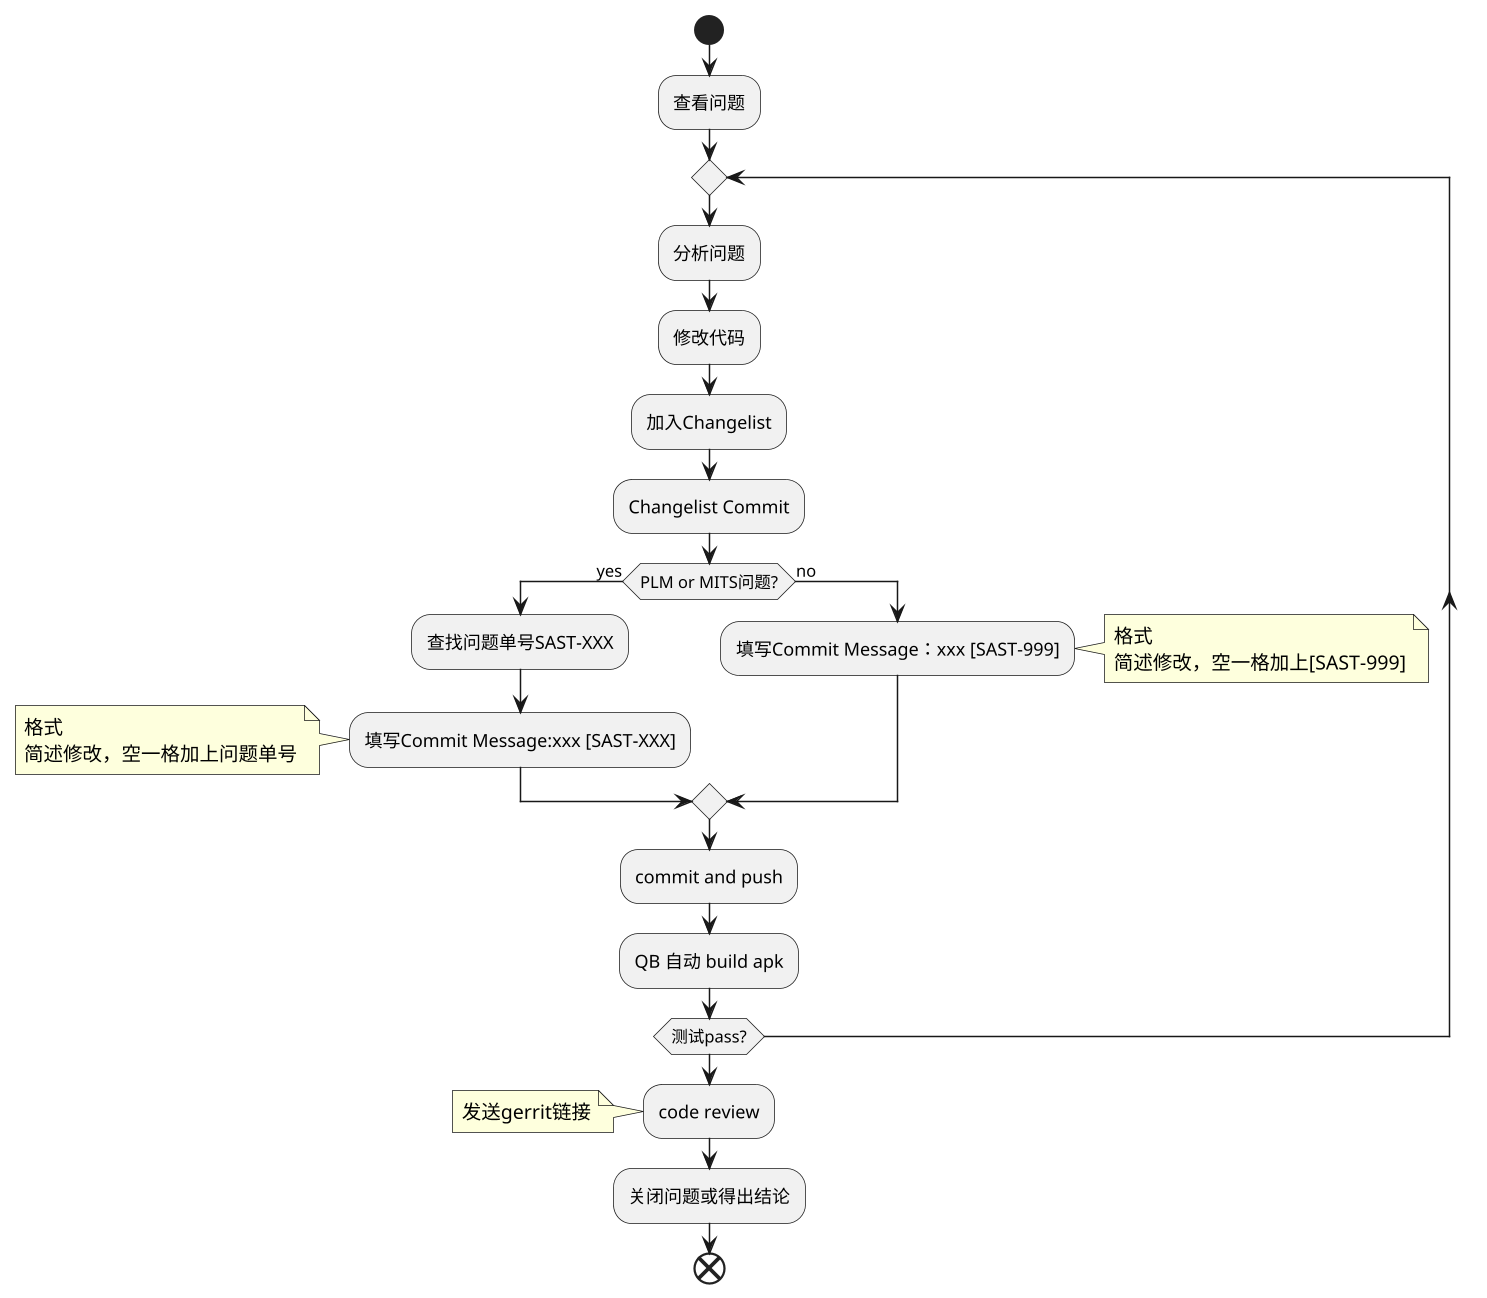 @startuml
scale 1.5
start
:查看问题;
repeat
:分析问题;
:修改代码;
:加入Changelist;
:Changelist Commit;
if(PLM or MITS问题?) then (yes)
:查找问题单号SAST-XXX;
:填写Commit Message:xxx [SAST-XXX];
note left
格式
简述修改，空一格加上问题单号
end note
else(no)
:填写Commit Message：xxx [SAST-999];
note right
格式
简述修改，空一格加上[SAST-999]
end note
endif
:commit and push;
:QB 自动 build apk;
repeat while (测试pass?)
:code review;
note left
发送gerrit链接
end note
:关闭问题或得出结论;
end
@enduml
